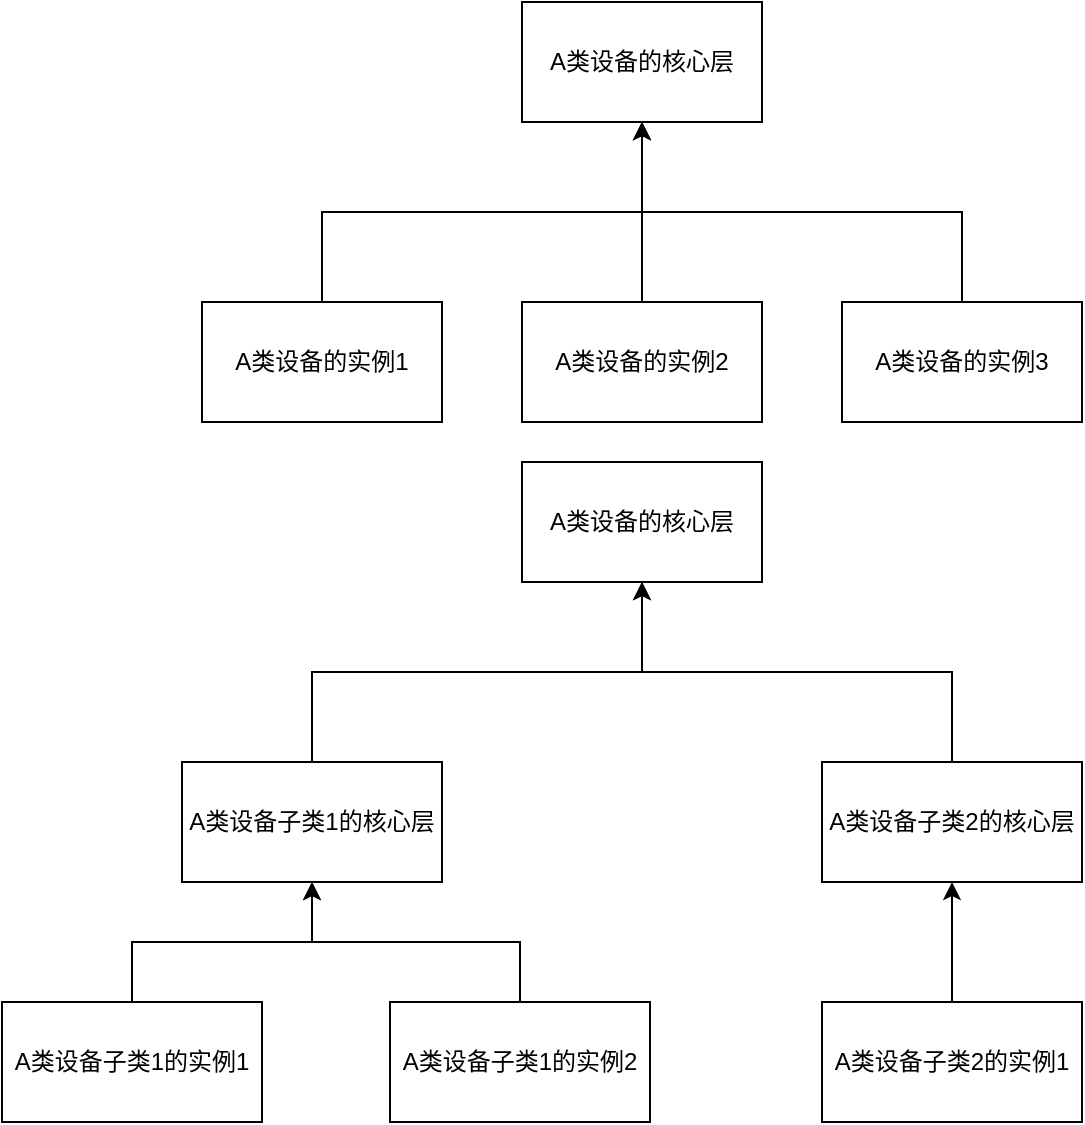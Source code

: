 <mxfile version="16.1.2" type="github"><diagram id="EfsMbb0aRnpSOP5JO4e4" name="Page-1"><mxGraphModel dx="942" dy="606" grid="1" gridSize="10" guides="1" tooltips="1" connect="1" arrows="1" fold="1" page="1" pageScale="1" pageWidth="827" pageHeight="1169" math="0" shadow="0"><root><mxCell id="0"/><mxCell id="1" parent="0"/><mxCell id="4uQIzq-tgioaInhYr-3n-3" value="" style="edgeStyle=orthogonalEdgeStyle;rounded=0;orthogonalLoop=1;jettySize=auto;html=1;" edge="1" parent="1" source="4uQIzq-tgioaInhYr-3n-1" target="4uQIzq-tgioaInhYr-3n-2"><mxGeometry relative="1" as="geometry"/></mxCell><mxCell id="4uQIzq-tgioaInhYr-3n-1" value="A类设备的实例2" style="rounded=0;whiteSpace=wrap;html=1;" vertex="1" parent="1"><mxGeometry x="350" y="280" width="120" height="60" as="geometry"/></mxCell><mxCell id="4uQIzq-tgioaInhYr-3n-2" value="A类设备的核心层" style="whiteSpace=wrap;html=1;rounded=0;" vertex="1" parent="1"><mxGeometry x="350" y="130" width="120" height="60" as="geometry"/></mxCell><mxCell id="4uQIzq-tgioaInhYr-3n-7" style="edgeStyle=orthogonalEdgeStyle;rounded=0;orthogonalLoop=1;jettySize=auto;html=1;exitX=0.5;exitY=0;exitDx=0;exitDy=0;entryX=0.5;entryY=1;entryDx=0;entryDy=0;" edge="1" parent="1" source="4uQIzq-tgioaInhYr-3n-4" target="4uQIzq-tgioaInhYr-3n-2"><mxGeometry relative="1" as="geometry"/></mxCell><mxCell id="4uQIzq-tgioaInhYr-3n-4" value="A类设备的实例1" style="rounded=0;whiteSpace=wrap;html=1;" vertex="1" parent="1"><mxGeometry x="190" y="280" width="120" height="60" as="geometry"/></mxCell><mxCell id="4uQIzq-tgioaInhYr-3n-6" style="edgeStyle=orthogonalEdgeStyle;rounded=0;orthogonalLoop=1;jettySize=auto;html=1;exitX=0.5;exitY=0;exitDx=0;exitDy=0;" edge="1" parent="1" source="4uQIzq-tgioaInhYr-3n-5" target="4uQIzq-tgioaInhYr-3n-2"><mxGeometry relative="1" as="geometry"/></mxCell><mxCell id="4uQIzq-tgioaInhYr-3n-5" value="A类设备的实例3" style="rounded=0;whiteSpace=wrap;html=1;" vertex="1" parent="1"><mxGeometry x="510" y="280" width="120" height="60" as="geometry"/></mxCell><mxCell id="4uQIzq-tgioaInhYr-3n-10" value="A类设备的核心层" style="whiteSpace=wrap;html=1;rounded=0;" vertex="1" parent="1"><mxGeometry x="350" y="360" width="120" height="60" as="geometry"/></mxCell><mxCell id="4uQIzq-tgioaInhYr-3n-11" style="edgeStyle=orthogonalEdgeStyle;rounded=0;orthogonalLoop=1;jettySize=auto;html=1;exitX=0.5;exitY=0;exitDx=0;exitDy=0;entryX=0.5;entryY=1;entryDx=0;entryDy=0;" edge="1" parent="1" source="4uQIzq-tgioaInhYr-3n-12" target="4uQIzq-tgioaInhYr-3n-10"><mxGeometry relative="1" as="geometry"/></mxCell><mxCell id="4uQIzq-tgioaInhYr-3n-12" value="A类设备子类1的核心层" style="rounded=0;whiteSpace=wrap;html=1;" vertex="1" parent="1"><mxGeometry x="180" y="510" width="130" height="60" as="geometry"/></mxCell><mxCell id="4uQIzq-tgioaInhYr-3n-13" style="edgeStyle=orthogonalEdgeStyle;rounded=0;orthogonalLoop=1;jettySize=auto;html=1;exitX=0.5;exitY=0;exitDx=0;exitDy=0;" edge="1" parent="1" source="4uQIzq-tgioaInhYr-3n-14" target="4uQIzq-tgioaInhYr-3n-10"><mxGeometry relative="1" as="geometry"/></mxCell><mxCell id="4uQIzq-tgioaInhYr-3n-14" value="A类设备子类2的核心层" style="rounded=0;whiteSpace=wrap;html=1;" vertex="1" parent="1"><mxGeometry x="500" y="510" width="130" height="60" as="geometry"/></mxCell><mxCell id="4uQIzq-tgioaInhYr-3n-20" style="edgeStyle=orthogonalEdgeStyle;rounded=0;orthogonalLoop=1;jettySize=auto;html=1;exitX=0.5;exitY=0;exitDx=0;exitDy=0;entryX=0.5;entryY=1;entryDx=0;entryDy=0;" edge="1" parent="1" source="4uQIzq-tgioaInhYr-3n-15" target="4uQIzq-tgioaInhYr-3n-12"><mxGeometry relative="1" as="geometry"/></mxCell><mxCell id="4uQIzq-tgioaInhYr-3n-15" value="A类设备子类1的实例1" style="rounded=0;whiteSpace=wrap;html=1;" vertex="1" parent="1"><mxGeometry x="90" y="630" width="130" height="60" as="geometry"/></mxCell><mxCell id="4uQIzq-tgioaInhYr-3n-22" style="edgeStyle=orthogonalEdgeStyle;rounded=0;orthogonalLoop=1;jettySize=auto;html=1;exitX=0.5;exitY=0;exitDx=0;exitDy=0;entryX=0.5;entryY=1;entryDx=0;entryDy=0;" edge="1" parent="1" source="4uQIzq-tgioaInhYr-3n-16" target="4uQIzq-tgioaInhYr-3n-12"><mxGeometry relative="1" as="geometry"/></mxCell><mxCell id="4uQIzq-tgioaInhYr-3n-16" value="A类设备子类1的实例2" style="rounded=0;whiteSpace=wrap;html=1;" vertex="1" parent="1"><mxGeometry x="284" y="630" width="130" height="60" as="geometry"/></mxCell><mxCell id="4uQIzq-tgioaInhYr-3n-23" style="edgeStyle=orthogonalEdgeStyle;rounded=0;orthogonalLoop=1;jettySize=auto;html=1;exitX=0.5;exitY=0;exitDx=0;exitDy=0;entryX=0.5;entryY=1;entryDx=0;entryDy=0;" edge="1" parent="1" source="4uQIzq-tgioaInhYr-3n-17" target="4uQIzq-tgioaInhYr-3n-14"><mxGeometry relative="1" as="geometry"/></mxCell><mxCell id="4uQIzq-tgioaInhYr-3n-17" value="A类设备子类2的实例1" style="rounded=0;whiteSpace=wrap;html=1;" vertex="1" parent="1"><mxGeometry x="500" y="630" width="130" height="60" as="geometry"/></mxCell></root></mxGraphModel></diagram></mxfile>